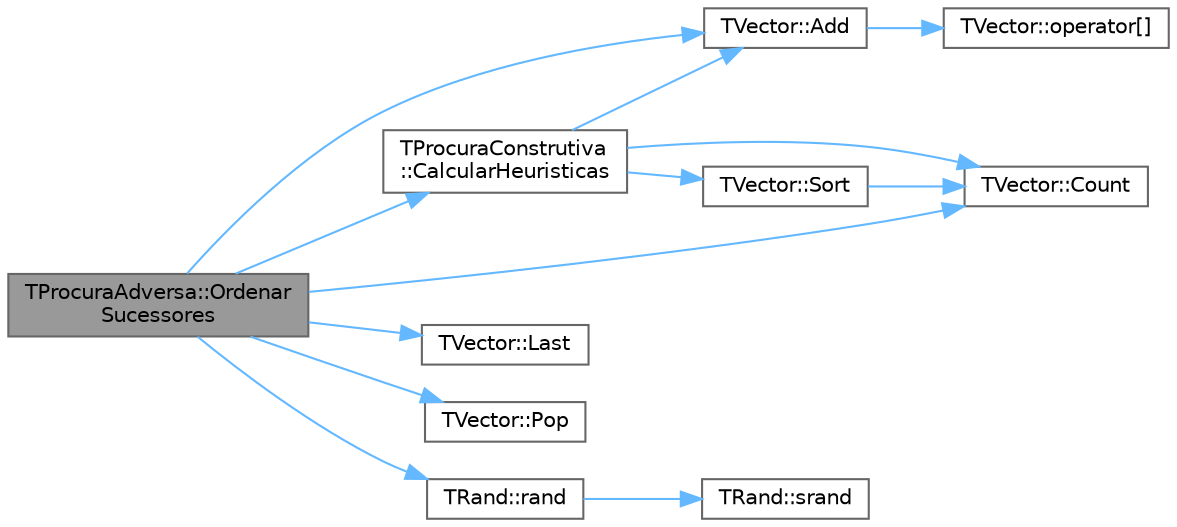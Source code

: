 digraph "TProcuraAdversa::OrdenarSucessores"
{
 // LATEX_PDF_SIZE
  bgcolor="transparent";
  edge [fontname=Helvetica,fontsize=10,labelfontname=Helvetica,labelfontsize=10];
  node [fontname=Helvetica,fontsize=10,shape=box,height=0.2,width=0.4];
  rankdir="LR";
  Node1 [id="Node000001",label="TProcuraAdversa::Ordenar\lSucessores",height=0.2,width=0.4,color="gray40", fillcolor="grey60", style="filled", fontcolor="black",tooltip=" "];
  Node1 -> Node2 [id="edge13_Node000001_Node000002",color="steelblue1",style="solid",tooltip=" "];
  Node2 [id="Node000002",label="TVector::Add",height=0.2,width=0.4,color="grey40", fillcolor="white", style="filled",URL="$classTVector.html#a21e44df6bc9513d711e2047abc5abf3d",tooltip=" "];
  Node2 -> Node3 [id="edge14_Node000002_Node000003",color="steelblue1",style="solid",tooltip=" "];
  Node3 [id="Node000003",label="TVector::operator[]",height=0.2,width=0.4,color="grey40", fillcolor="white", style="filled",URL="$classTVector.html#a372a42fd7c4a94fee43db36d6a339b33",tooltip=" "];
  Node1 -> Node4 [id="edge15_Node000001_Node000004",color="steelblue1",style="solid",tooltip=" "];
  Node4 [id="Node000004",label="TProcuraConstrutiva\l::CalcularHeuristicas",height=0.2,width=0.4,color="grey40", fillcolor="white", style="filled",URL="$classTProcuraConstrutiva.html#a640e74c9b6cd340761db671438ad679e",tooltip=" "];
  Node4 -> Node2 [id="edge16_Node000004_Node000002",color="steelblue1",style="solid",tooltip=" "];
  Node4 -> Node5 [id="edge17_Node000004_Node000005",color="steelblue1",style="solid",tooltip=" "];
  Node5 [id="Node000005",label="TVector::Count",height=0.2,width=0.4,color="grey40", fillcolor="white", style="filled",URL="$classTVector.html#a427bf294df0ee2bf96e30d278c08389f",tooltip=" "];
  Node4 -> Node6 [id="edge18_Node000004_Node000006",color="steelblue1",style="solid",tooltip=" "];
  Node6 [id="Node000006",label="TVector::Sort",height=0.2,width=0.4,color="grey40", fillcolor="white", style="filled",URL="$classTVector.html#ab5f765b4c8271e597e2005757ed52138",tooltip=" "];
  Node6 -> Node5 [id="edge19_Node000006_Node000005",color="steelblue1",style="solid",tooltip=" "];
  Node1 -> Node5 [id="edge20_Node000001_Node000005",color="steelblue1",style="solid",tooltip=" "];
  Node1 -> Node7 [id="edge21_Node000001_Node000007",color="steelblue1",style="solid",tooltip=" "];
  Node7 [id="Node000007",label="TVector::Last",height=0.2,width=0.4,color="grey40", fillcolor="white", style="filled",URL="$classTVector.html#aa304d639c79ef2842f9951846c6292e3",tooltip=" "];
  Node1 -> Node8 [id="edge22_Node000001_Node000008",color="steelblue1",style="solid",tooltip=" "];
  Node8 [id="Node000008",label="TVector::Pop",height=0.2,width=0.4,color="grey40", fillcolor="white", style="filled",URL="$classTVector.html#a3249913626d54e46b07e168ce1f05d87",tooltip=" "];
  Node1 -> Node9 [id="edge23_Node000001_Node000009",color="steelblue1",style="solid",tooltip=" "];
  Node9 [id="Node000009",label="TRand::rand",height=0.2,width=0.4,color="grey40", fillcolor="white", style="filled",URL="$classTRand.html#a8f8ec155d796c5586198ac75eb966d4f",tooltip=" "];
  Node9 -> Node10 [id="edge24_Node000009_Node000010",color="steelblue1",style="solid",tooltip=" "];
  Node10 [id="Node000010",label="TRand::srand",height=0.2,width=0.4,color="grey40", fillcolor="white", style="filled",URL="$classTRand.html#ad0b319d6f58ab6820b001b4e3d3ae245",tooltip=" "];
}
